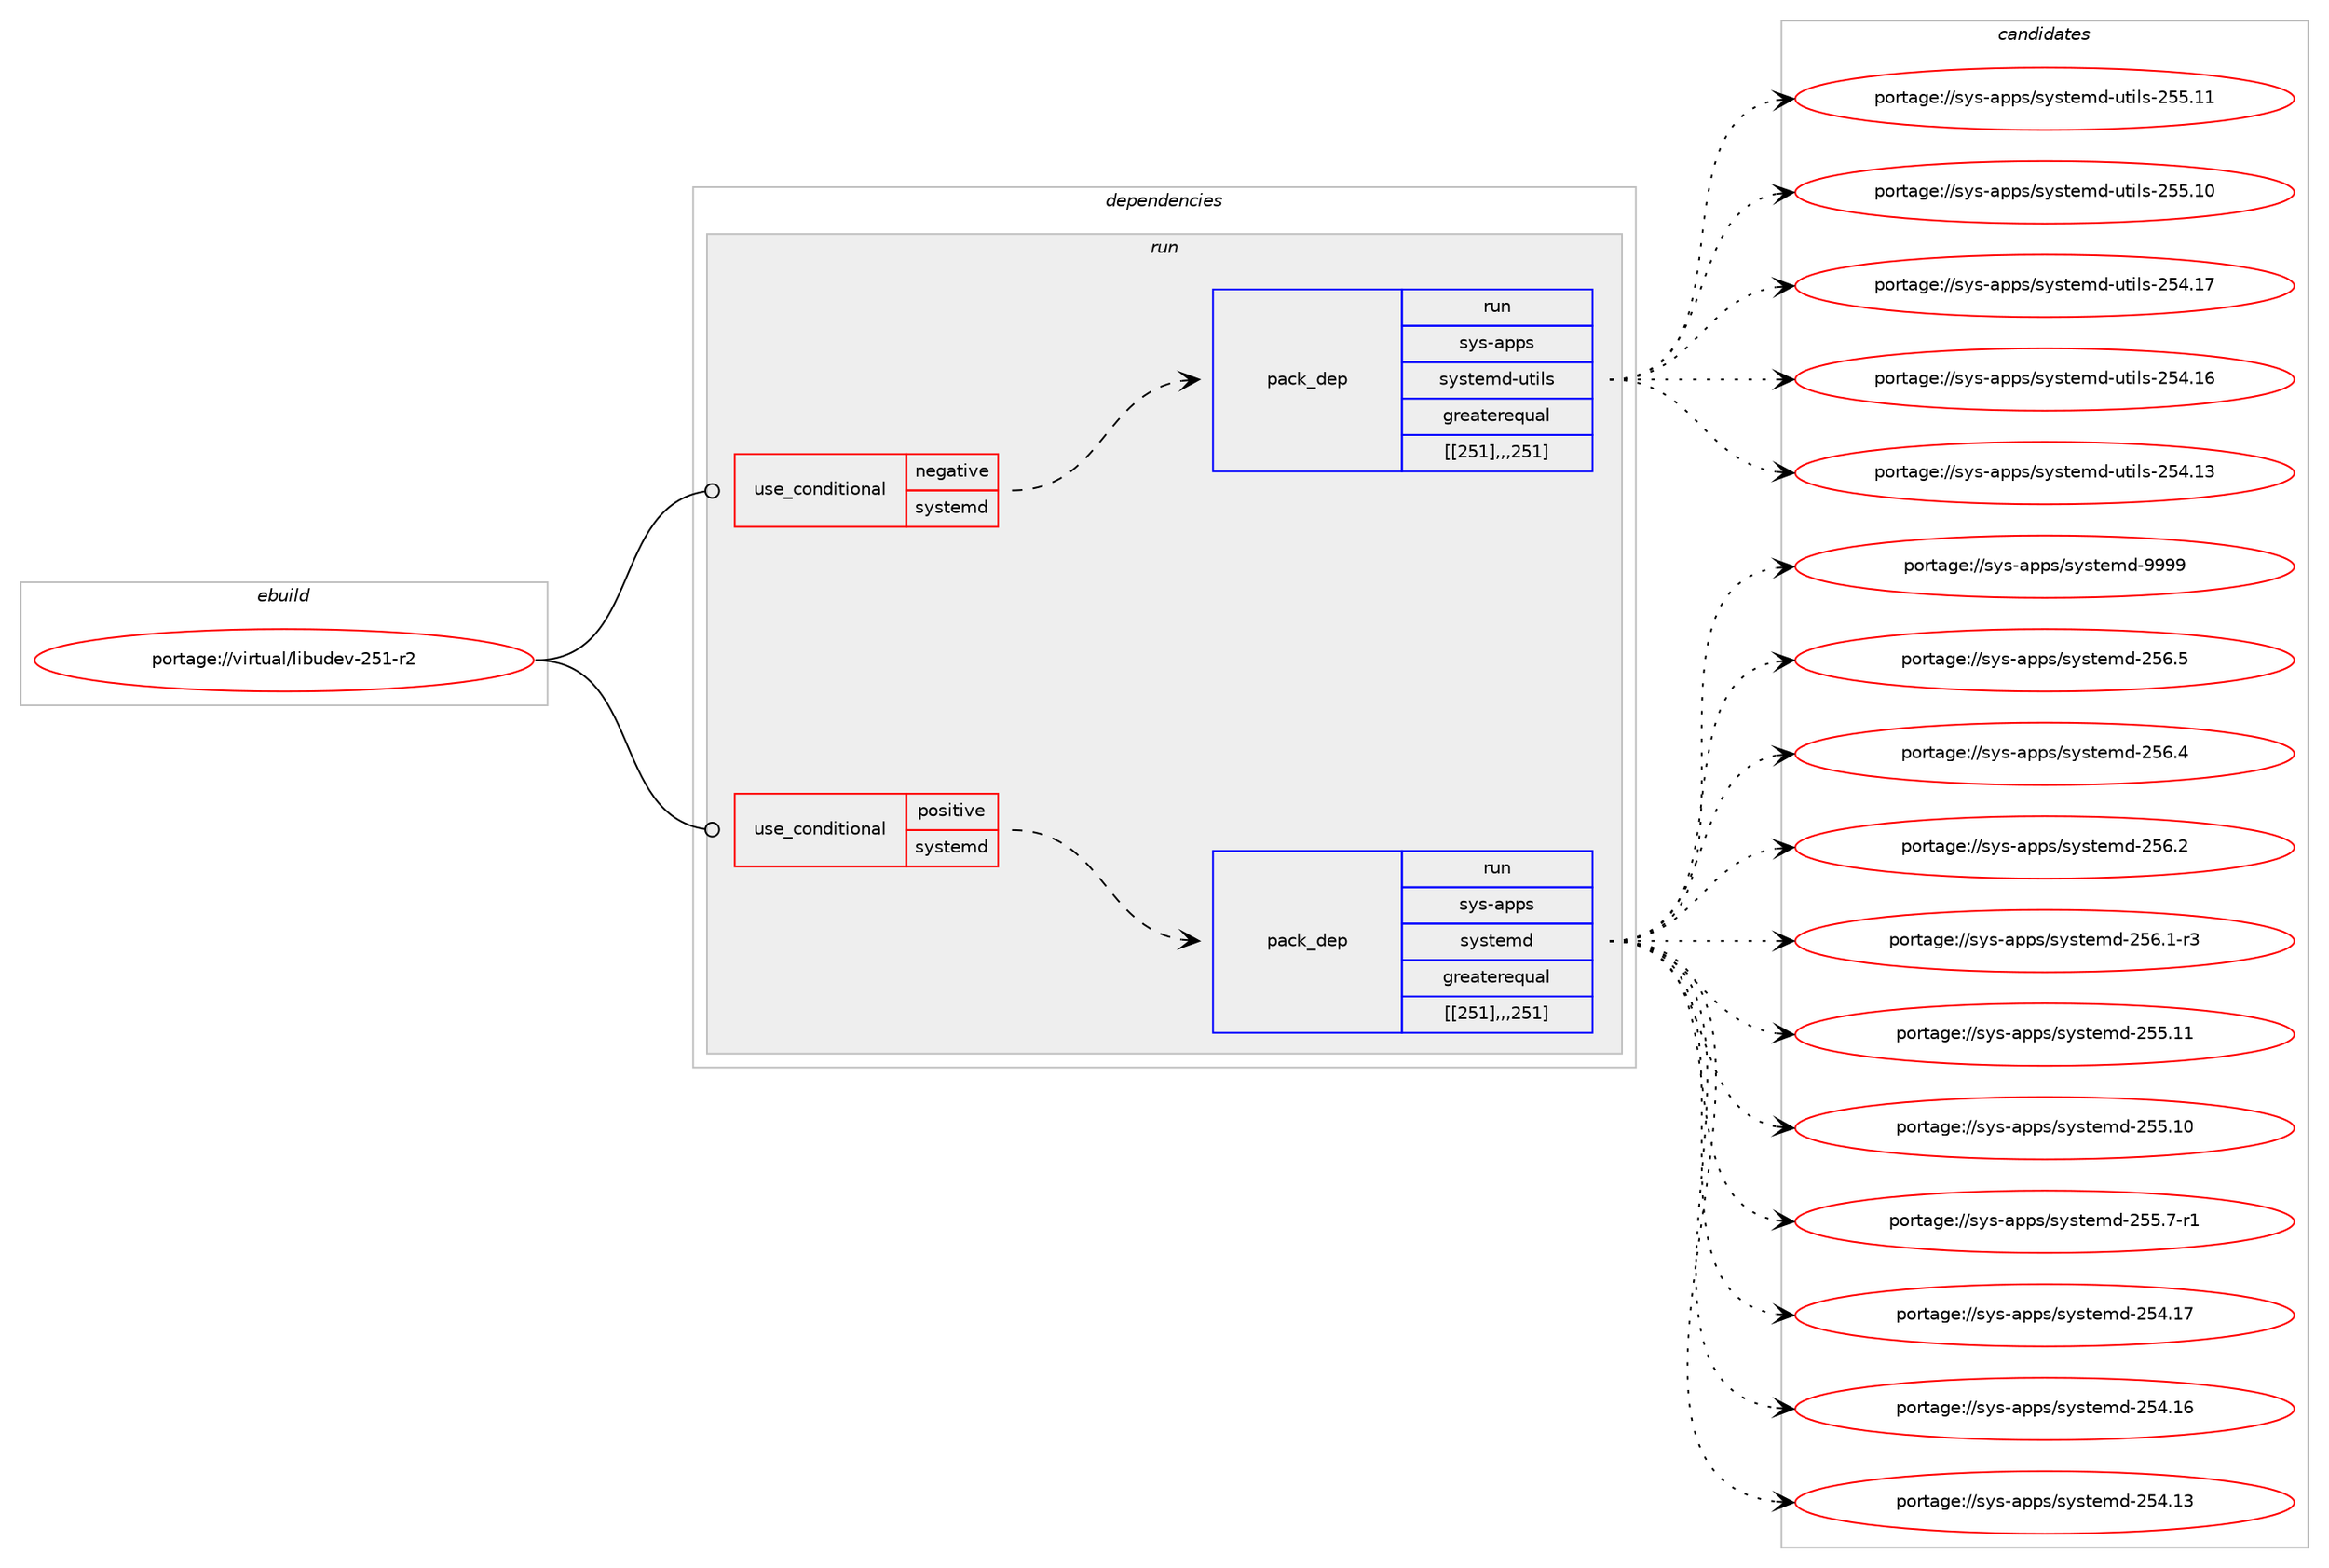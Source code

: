 digraph prolog {

# *************
# Graph options
# *************

newrank=true;
concentrate=true;
compound=true;
graph [rankdir=LR,fontname=Helvetica,fontsize=10,ranksep=1.5];#, ranksep=2.5, nodesep=0.2];
edge  [arrowhead=vee];
node  [fontname=Helvetica,fontsize=10];

# **********
# The ebuild
# **********

subgraph cluster_leftcol {
color=gray;
label=<<i>ebuild</i>>;
id [label="portage://virtual/libudev-251-r2", color=red, width=4, href="../virtual/libudev-251-r2.svg"];
}

# ****************
# The dependencies
# ****************

subgraph cluster_midcol {
color=gray;
label=<<i>dependencies</i>>;
subgraph cluster_compile {
fillcolor="#eeeeee";
style=filled;
label=<<i>compile</i>>;
}
subgraph cluster_compileandrun {
fillcolor="#eeeeee";
style=filled;
label=<<i>compile and run</i>>;
}
subgraph cluster_run {
fillcolor="#eeeeee";
style=filled;
label=<<i>run</i>>;
subgraph cond11267 {
dependency30507 [label=<<TABLE BORDER="0" CELLBORDER="1" CELLSPACING="0" CELLPADDING="4"><TR><TD ROWSPAN="3" CELLPADDING="10">use_conditional</TD></TR><TR><TD>negative</TD></TR><TR><TD>systemd</TD></TR></TABLE>>, shape=none, color=red];
subgraph pack19126 {
dependency30508 [label=<<TABLE BORDER="0" CELLBORDER="1" CELLSPACING="0" CELLPADDING="4" WIDTH="220"><TR><TD ROWSPAN="6" CELLPADDING="30">pack_dep</TD></TR><TR><TD WIDTH="110">run</TD></TR><TR><TD>sys-apps</TD></TR><TR><TD>systemd-utils</TD></TR><TR><TD>greaterequal</TD></TR><TR><TD>[[251],,,251]</TD></TR></TABLE>>, shape=none, color=blue];
}
dependency30507:e -> dependency30508:w [weight=20,style="dashed",arrowhead="vee"];
}
id:e -> dependency30507:w [weight=20,style="solid",arrowhead="odot"];
subgraph cond11268 {
dependency30509 [label=<<TABLE BORDER="0" CELLBORDER="1" CELLSPACING="0" CELLPADDING="4"><TR><TD ROWSPAN="3" CELLPADDING="10">use_conditional</TD></TR><TR><TD>positive</TD></TR><TR><TD>systemd</TD></TR></TABLE>>, shape=none, color=red];
subgraph pack19127 {
dependency30510 [label=<<TABLE BORDER="0" CELLBORDER="1" CELLSPACING="0" CELLPADDING="4" WIDTH="220"><TR><TD ROWSPAN="6" CELLPADDING="30">pack_dep</TD></TR><TR><TD WIDTH="110">run</TD></TR><TR><TD>sys-apps</TD></TR><TR><TD>systemd</TD></TR><TR><TD>greaterequal</TD></TR><TR><TD>[[251],,,251]</TD></TR></TABLE>>, shape=none, color=blue];
}
dependency30509:e -> dependency30510:w [weight=20,style="dashed",arrowhead="vee"];
}
id:e -> dependency30509:w [weight=20,style="solid",arrowhead="odot"];
}
}

# **************
# The candidates
# **************

subgraph cluster_choices {
rank=same;
color=gray;
label=<<i>candidates</i>>;

subgraph choice19126 {
color=black;
nodesep=1;
choice1151211154597112112115471151211151161011091004511711610510811545505353464949 [label="portage://sys-apps/systemd-utils-255.11", color=red, width=4,href="../sys-apps/systemd-utils-255.11.svg"];
choice1151211154597112112115471151211151161011091004511711610510811545505353464948 [label="portage://sys-apps/systemd-utils-255.10", color=red, width=4,href="../sys-apps/systemd-utils-255.10.svg"];
choice1151211154597112112115471151211151161011091004511711610510811545505352464955 [label="portage://sys-apps/systemd-utils-254.17", color=red, width=4,href="../sys-apps/systemd-utils-254.17.svg"];
choice1151211154597112112115471151211151161011091004511711610510811545505352464954 [label="portage://sys-apps/systemd-utils-254.16", color=red, width=4,href="../sys-apps/systemd-utils-254.16.svg"];
choice1151211154597112112115471151211151161011091004511711610510811545505352464951 [label="portage://sys-apps/systemd-utils-254.13", color=red, width=4,href="../sys-apps/systemd-utils-254.13.svg"];
dependency30508:e -> choice1151211154597112112115471151211151161011091004511711610510811545505353464949:w [style=dotted,weight="100"];
dependency30508:e -> choice1151211154597112112115471151211151161011091004511711610510811545505353464948:w [style=dotted,weight="100"];
dependency30508:e -> choice1151211154597112112115471151211151161011091004511711610510811545505352464955:w [style=dotted,weight="100"];
dependency30508:e -> choice1151211154597112112115471151211151161011091004511711610510811545505352464954:w [style=dotted,weight="100"];
dependency30508:e -> choice1151211154597112112115471151211151161011091004511711610510811545505352464951:w [style=dotted,weight="100"];
}
subgraph choice19127 {
color=black;
nodesep=1;
choice1151211154597112112115471151211151161011091004557575757 [label="portage://sys-apps/systemd-9999", color=red, width=4,href="../sys-apps/systemd-9999.svg"];
choice115121115459711211211547115121115116101109100455053544653 [label="portage://sys-apps/systemd-256.5", color=red, width=4,href="../sys-apps/systemd-256.5.svg"];
choice115121115459711211211547115121115116101109100455053544652 [label="portage://sys-apps/systemd-256.4", color=red, width=4,href="../sys-apps/systemd-256.4.svg"];
choice115121115459711211211547115121115116101109100455053544650 [label="portage://sys-apps/systemd-256.2", color=red, width=4,href="../sys-apps/systemd-256.2.svg"];
choice1151211154597112112115471151211151161011091004550535446494511451 [label="portage://sys-apps/systemd-256.1-r3", color=red, width=4,href="../sys-apps/systemd-256.1-r3.svg"];
choice11512111545971121121154711512111511610110910045505353464949 [label="portage://sys-apps/systemd-255.11", color=red, width=4,href="../sys-apps/systemd-255.11.svg"];
choice11512111545971121121154711512111511610110910045505353464948 [label="portage://sys-apps/systemd-255.10", color=red, width=4,href="../sys-apps/systemd-255.10.svg"];
choice1151211154597112112115471151211151161011091004550535346554511449 [label="portage://sys-apps/systemd-255.7-r1", color=red, width=4,href="../sys-apps/systemd-255.7-r1.svg"];
choice11512111545971121121154711512111511610110910045505352464955 [label="portage://sys-apps/systemd-254.17", color=red, width=4,href="../sys-apps/systemd-254.17.svg"];
choice11512111545971121121154711512111511610110910045505352464954 [label="portage://sys-apps/systemd-254.16", color=red, width=4,href="../sys-apps/systemd-254.16.svg"];
choice11512111545971121121154711512111511610110910045505352464951 [label="portage://sys-apps/systemd-254.13", color=red, width=4,href="../sys-apps/systemd-254.13.svg"];
dependency30510:e -> choice1151211154597112112115471151211151161011091004557575757:w [style=dotted,weight="100"];
dependency30510:e -> choice115121115459711211211547115121115116101109100455053544653:w [style=dotted,weight="100"];
dependency30510:e -> choice115121115459711211211547115121115116101109100455053544652:w [style=dotted,weight="100"];
dependency30510:e -> choice115121115459711211211547115121115116101109100455053544650:w [style=dotted,weight="100"];
dependency30510:e -> choice1151211154597112112115471151211151161011091004550535446494511451:w [style=dotted,weight="100"];
dependency30510:e -> choice11512111545971121121154711512111511610110910045505353464949:w [style=dotted,weight="100"];
dependency30510:e -> choice11512111545971121121154711512111511610110910045505353464948:w [style=dotted,weight="100"];
dependency30510:e -> choice1151211154597112112115471151211151161011091004550535346554511449:w [style=dotted,weight="100"];
dependency30510:e -> choice11512111545971121121154711512111511610110910045505352464955:w [style=dotted,weight="100"];
dependency30510:e -> choice11512111545971121121154711512111511610110910045505352464954:w [style=dotted,weight="100"];
dependency30510:e -> choice11512111545971121121154711512111511610110910045505352464951:w [style=dotted,weight="100"];
}
}

}
